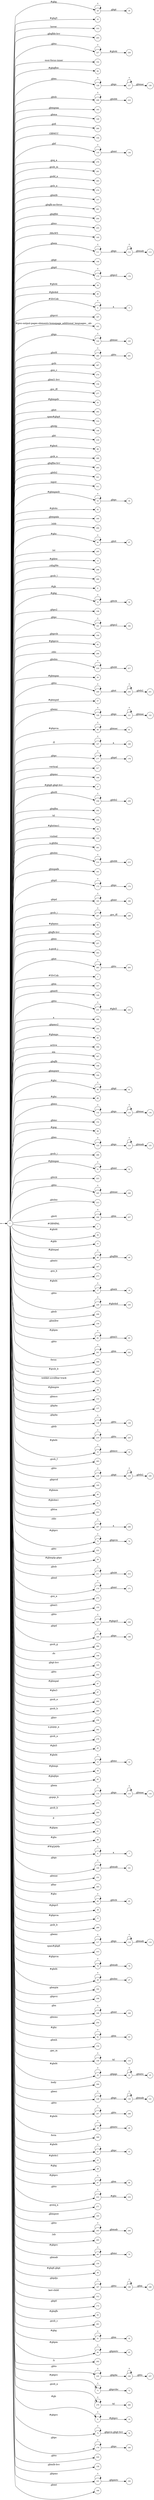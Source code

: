 digraph NFA {
  rankdir=LR;
  node [shape=circle, fontsize=10];
  __start [shape=point, label=""];
  __start -> 1;
  29 [label="29"];
  35 [label="35"];
  310 [label="310"];
  1 [label="1"];
  81 [label="81"];
  212 [label="212"];
  205 [label="205"];
  227 [label="227"];
  20 [label="20"];
  102 [label="102"];
  84 [label="84"];
  126 [label="126"];
  209 [label="209"];
  163 [label="163"];
  149 [label="149"];
  266 [label="266"];
  65 [label="65"];
  10 [label="10"];
  104 [label="104"];
  135 [label="135"];
  276 [label="276"];
  291 [label="291"];
  265 [label="265"];
  113 [label="113"];
  270 [label="270"];
  157 [label="157"];
  201 [label="201"];
  204 [label="204"];
  255 [label="255"];
  105 [label="105"];
  111 [label="111"];
  246 [label="246"];
  144 [label="144"];
  175 [label="175"];
  39 [label="39"];
  40 [label="40"];
  143 [label="143"];
  4 [label="4"];
  125 [label="125"];
  91 [label="91"];
  139 [label="139"];
  197 [label="197"];
  101 [label="101"];
  239 [label="239"];
  142 [label="142"];
  70 [label="70"];
  260 [label="260"];
  267 [label="267"];
  176 [label="176"];
  264 [label="264"];
  274 [label="274"];
  156 [label="156"];
  182 [label="182"];
  277 [label="277"];
  55 [label="55"];
  262 [label="262"];
  314 [label="314"];
  146 [label="146"];
  218 [label="218"];
  88 [label="88"];
  268 [label="268"];
  203 [label="203"];
  221 [label="221"];
  311 [label="311"];
  53 [label="53"];
  42 [label="42"];
  160 [label="160"];
  294 [label="294"];
  96 [label="96"];
  25 [label="25"];
  295 [label="295"];
  12 [label="12"];
  68 [label="68"];
  299 [label="299"];
  290 [label="290"];
  248 [label="248"];
  8 [label="8"];
  95 [label="95"];
  112 [label="112"];
  33 [label="33"];
  118 [label="118"];
  198 [label="198"];
  251 [label="251"];
  181 [label="181"];
  194 [label="194"];
  128 [label="128"];
  82 [label="82"];
  121 [label="121"];
  296 [label="296"];
  216 [label="216"];
  50 [label="50"];
  249 [label="249"];
  57 [label="57"];
  120 [label="120"];
  80 [label="80"];
  124 [label="124"];
  107 [label="107"];
  177 [label="177"];
  192 [label="192"];
  207 [label="207"];
  317 [label="317"];
  190 [label="190"];
  37 [label="37"];
  236 [label="236"];
  169 [label="169"];
  250 [label="250"];
  93 [label="93"];
  258 [label="258"];
  108 [label="108"];
  244 [label="244"];
  288 [label="288"];
  202 [label="202"];
  316 [label="316"];
  228 [label="228"];
  242 [label="242"];
  98 [label="98"];
  127 [label="127"];
  261 [label="261"];
  215 [label="215"];
  318 [label="318"];
  301 [label="301"];
  214 [label="214"];
  161 [label="161"];
  173 [label="173"];
  76 [label="76"];
  183 [label="183"];
  287 [label="287"];
  66 [label="66"];
  200 [label="200"];
  257 [label="257"];
  303 [label="303"];
  263 [label="263"];
  3 [label="3"];
  232 [label="232"];
  147 [label="147"];
  189 [label="189"];
  72 [label="72"];
  74 [label="74"];
  148 [label="148"];
  231 [label="231"];
  30 [label="30"];
  300 [label="300"];
  193 [label="193"];
  14 [label="14"];
  60 [label="60"];
  304 [label="304"];
  188 [label="188"];
  307 [label="307"];
  199 [label="199"];
  164 [label="164"];
  90 [label="90"];
  89 [label="89"];
  22 [label="22"];
  132 [label="132"];
  152 [label="152"];
  99 [label="99"];
  123 [label="123"];
  286 [label="286"];
  51 [label="51"];
  223 [label="223"];
  245 [label="245"];
  213 [label="213"];
  206 [label="206"];
  2 [label="2"];
  237 [label="237"];
  44 [label="44"];
  122 [label="122"];
  11 [label="11"];
  48 [label="48"];
  167 [label="167"];
  186 [label="186"];
  273 [label="273"];
  280 [label="280"];
  17 [label="17"];
  229 [label="229"];
  208 [label="208"];
  159 [label="159"];
  62 [label="62"];
  79 [label="79"];
  230 [label="230"];
  32 [label="32"];
  241 [label="241"];
  308 [label="308"];
  100 [label="100"];
  103 [label="103"];
  58 [label="58"];
  153 [label="153"];
  137 [label="137"];
  138 [label="138"];
  219 [label="219"];
  15 [label="15"];
  7 [label="7"];
  110 [label="110"];
  283 [label="283"];
  238 [label="238"];
  240 [label="240"];
  195 [label="195"];
  46 [label="46"];
  41 [label="41"];
  253 [label="253"];
  297 [label="297"];
  130 [label="130"];
  210 [label="210"];
  73 [label="73"];
  222 [label="222"];
  59 [label="59"];
  97 [label="97"];
  5 [label="5"];
  211 [label="211"];
  217 [label="217"];
  170 [label="170"];
  272 [label="272"];
  155 [label="155"];
  18 [label="18"];
  225 [label="225"];
  185 [label="185"];
  284 [label="284"];
  106 [label="106"];
  145 [label="145"];
  252 [label="252"];
  47 [label="47"];
  87 [label="87"];
  282 [label="282"];
  285 [label="285"];
  256 [label="256"];
  63 [label="63"];
  174 [label="174"];
  302 [label="302"];
  278 [label="278"];
  45 [label="45"];
  13 [label="13"];
  56 [label="56"];
  54 [label="54"];
  85 [label="85"];
  114 [label="114"];
  275 [label="275"];
  289 [label="289"];
  313 [label="313"];
  61 [label="61"];
  115 [label="115"];
  136 [label="136"];
  298 [label="298"];
  86 [label="86"];
  6 [label="6"];
  140 [label="140"];
  151 [label="151"];
  180 [label="180"];
  305 [label="305"];
  94 [label="94"];
  133 [label="133"];
  226 [label="226"];
  38 [label="38"];
  77 [label="77"];
  269 [label="269"];
  117 [label="117"];
  315 [label="315"];
  78 [label="78"];
  134 [label="134"];
  26 [label="26"];
  220 [label="220"];
  162 [label="162"];
  196 [label="196"];
  168 [label="168"];
  254 [label="254"];
  92 [label="92"];
  154 [label="154"];
  109 [label="109"];
  23 [label="23"];
  306 [label="306"];
  129 [label="129"];
  247 [label="247"];
  19 [label="19"];
  309 [label="309"];
  16 [label="16"];
  21 [label="21"];
  24 [label="24"];
  43 [label="43"];
  28 [label="28"];
  67 [label="67"];
  131 [label="131"];
  116 [label="116"];
  233 [label="233"];
  271 [label="271"];
  27 [label="27"];
  165 [label="165"];
  52 [label="52"];
  243 [label="243"];
  293 [label="293"];
  184 [label="184"];
  69 [label="69"];
  150 [label="150"];
  171 [label="171"];
  36 [label="36"];
  187 [label="187"];
  312 [label="312"];
  172 [label="172"];
  83 [label="83"];
  281 [label="281"];
  31 [label="31"];
  64 [label="64"];
  292 [label="292"];
  235 [label="235"];
  34 [label="34"];
  71 [label="71"];
  119 [label="119"];
  279 [label="279"];
  259 [label="259"];
  9 [label="9"];
  75 [label="75"];
  178 [label="178"];
  179 [label="179"];
  49 [label="49"];
  224 [label="224"];
  141 [label="141"];
  158 [label="158"];
  234 [label="234"];
  191 [label="191"];
  166 [label="166"];
  { node [shape=doublecircle]; 2 3 5 7 8 10 11 12 14 16 18 20 22 25 27 28 30 32 34 35 36 37 38 39 40 41 42 43 44 45 46 47 49 50 52 54 55 56 57 58 59 60 61 63 65 66 68 70 72 74 76 77 79 81 82 83 84 85 86 87 88 89 91 93 95 97 98 99 100 101 102 103 104 105 106 108 110 113 116 119 122 125 128 131 134 136 137 139 141 143 144 145 146 147 148 149 150 151 152 153 154 155 156 157 158 159 160 161 162 163 164 165 166 167 169 171 172 174 176 178 180 182 184 186 189 190 192 193 194 195 196 197 198 199 200 201 202 203 204 205 207 208 210 212 213 215 217 218 220 221 222 223 224 226 228 230 232 234 237 240 242 244 246 248 251 252 253 254 255 256 257 259 261 262 264 265 266 267 268 269 270 271 272 273 274 275 276 277 278 280 281 282 283 284 285 286 288 289 290 291 292 293 294 295 296 298 299 300 301 302 303 304 305 306 307 308 309 310 311 312 313 314 315 316 317 318 }
  1 -> 2 [label="#GBMPAL"];
  1 -> 3 [label="#SIvCob"];
  1 -> 4 [label="#SIvCob"];
  4 -> 4 [label="*"];
  4 -> 5 [label="a"];
  1 -> 6 [label="#WqQANb"];
  6 -> 6 [label="*"];
  6 -> 7 [label="a"];
  1 -> 8 [label="#gb"];
  1 -> 9 [label="#gb"];
  9 -> 9 [label="*"];
  9 -> 10 [label="#gbprc"];
  1 -> 11 [label="#gbb"];
  1 -> 12 [label="#gbbw"];
  1 -> 13 [label="#gbd4"];
  13 -> 13 [label="*"];
  13 -> 14 [label=".gbmc"];
  1 -> 15 [label="#gbd4"];
  15 -> 15 [label="*"];
  15 -> 16 [label=".gbmcc"];
  1 -> 17 [label="#gbd4"];
  17 -> 17 [label="*"];
  17 -> 18 [label=".gbmh"];
  1 -> 19 [label="#gbd4"];
  19 -> 19 [label="*"];
  19 -> 20 [label=".gbmtc"];
  1 -> 21 [label="#gbd4"];
  21 -> 21 [label="*"];
  21 -> 22 [label=".gbpc"];
  1 -> 23 [label="#gbd4"];
  23 -> 23 [label="*"];
  23 -> 24 [label=".gbpgs"];
  24 -> 24 [label="*"];
  24 -> 25 [label=".gbmtc"];
  1 -> 26 [label="#gbd4"];
  26 -> 26 [label="*"];
  26 -> 27 [label=".gbsbic"];
  1 -> 28 [label="#gbg"];
  1 -> 29 [label="#gbg"];
  29 -> 29 [label="*"];
  29 -> 30 [label=".gbgt"];
  1 -> 31 [label="#gbg"];
  31 -> 31 [label="*"];
  31 -> 32 [label=".gbm"];
  1 -> 33 [label="#gbg"];
  33 -> 33 [label="*"];
  33 -> 34 [label=".gbtcb"];
  1 -> 35 [label="#gbg5"];
  1 -> 36 [label="#gbg6.gbgt"];
  1 -> 37 [label="#gbg6.gbgt-hvr"];
  1 -> 38 [label="#gbgs5"];
  1 -> 39 [label="#gbi4i"];
  1 -> 40 [label="#gbi4id"];
  1 -> 41 [label="#gbi4m1"];
  1 -> 42 [label="#gbi4s"];
  1 -> 43 [label="#gbi4s1"];
  1 -> 44 [label="#gbi4t"];
  1 -> 45 [label="#gbi5"];
  1 -> 46 [label="#gbmm"];
  1 -> 47 [label="#gbmpal"];
  1 -> 48 [label="#gbmpal"];
  48 -> 48 [label="*"];
  48 -> 49 [label=".gbqfbb"];
  1 -> 50 [label="#gbmpas"];
  1 -> 51 [label="#gbmpas"];
  51 -> 51 [label="*"];
  51 -> 52 [label=".gbmt"];
  1 -> 53 [label="#gbmpasb"];
  53 -> 53 [label="*"];
  53 -> 54 [label=".gbps"];
  1 -> 55 [label="#gbmpdv"];
  1 -> 56 [label="#gbmpi"];
  1 -> 57 [label="#gbmpid"];
  1 -> 58 [label="#gbmpiw"];
  1 -> 59 [label="#gbmplp.gbps"];
  1 -> 60 [label="#gbmps"];
  1 -> 61 [label="#gbpm"];
  1 -> 62 [label="#gbpm"];
  62 -> 62 [label="*"];
  62 -> 63 [label=".gbml1"];
  1 -> 64 [label="#gbpm"];
  64 -> 64 [label="*"];
  64 -> 65 [label=".gbpmtc"];
  1 -> 66 [label="#gbpms"];
  1 -> 67 [label="#gbprc"];
  67 -> 67 [label="*"];
  67 -> 68 [label=".gbm"];
  1 -> 69 [label="#gbprc"];
  69 -> 69 [label="*"];
  69 -> 70 [label=".gbmc"];
  1 -> 71 [label="#gbprc"];
  71 -> 71 [label="*"];
  71 -> 72 [label=".gbprcbc"];
  1 -> 73 [label="#gbprc"];
  73 -> 73 [label="*"];
  73 -> 74 [label=".gbprcx"];
  1 -> 75 [label="#gbprc"];
  75 -> 75 [label="*"];
  75 -> 76 [label=".gbprcx.gbgt-hvr"];
  1 -> 77 [label="#gbprca"];
  1 -> 78 [label="#gbprca"];
  78 -> 78 [label="*"];
  78 -> 79 [label=".gbmab"];
  1 -> 80 [label="#gbprca"];
  80 -> 80 [label="*"];
  80 -> 81 [label=".gbmac"];
  1 -> 82 [label="#gbprcs"];
  1 -> 83 [label="#gbqfb"];
  1 -> 84 [label="#gbqfbw"];
  1 -> 85 [label="#gbqfqw"];
  1 -> 86 [label="#gbs"];
  1 -> 87 [label="#gbx3"];
  1 -> 88 [label="#gbx4"];
  1 -> 89 [label="#gbz"];
  1 -> 90 [label="#gbz"];
  90 -> 90 [label="*"];
  90 -> 91 [label=".gbgt"];
  1 -> 92 [label="#gbz"];
  92 -> 92 [label="*"];
  92 -> 93 [label=".gbm"];
  1 -> 94 [label="#gbz"];
  94 -> 94 [label="*"];
  94 -> 95 [label=".gbtcb"];
  1 -> 96 [label="#gbz"];
  96 -> 96 [label="*"];
  96 -> 97 [label=".gbzt"];
  1 -> 98 [label="#gbztms1"];
  1 -> 99 [label="#gog"];
  1 -> 100 [label="#gssb_b"];
  1 -> 101 [label="#gws-output-pages-elements-homepage_additional_languages__als"];
  1 -> 102 [label="-moz-focus-inner"];
  1 -> 103 [label="-webkit-scrollbar-track"];
  1 -> 104 [label=".GBMCC"];
  1 -> 105 [label=".H6sW5"];
  1 -> 106 [label=".ds"];
  1 -> 107 [label=".fl"];
  107 -> 107 [label="*"];
  107 -> 108 [label="a"];
  1 -> 109 [label=".gac_m"];
  109 -> 109 [label="*"];
  109 -> 110 [label="td"];
  1 -> 111 [label=".gbem"];
  111 -> 111 [label="*"];
  111 -> 112 [label=".gbgs"];
  112 -> 112 [label="*"];
  112 -> 113 [label=".gbmab"];
  1 -> 114 [label=".gbem"];
  114 -> 114 [label="*"];
  114 -> 115 [label=".gbgs"];
  115 -> 115 [label="*"];
  115 -> 116 [label=".gbmac"];
  1 -> 117 [label=".gbemi"];
  117 -> 117 [label="*"];
  117 -> 118 [label=".gbgs"];
  118 -> 118 [label="*"];
  118 -> 119 [label=".gbmab"];
  1 -> 120 [label=".gbemi"];
  120 -> 120 [label="*"];
  120 -> 121 [label=".gbgs"];
  121 -> 121 [label="*"];
  121 -> 122 [label=".gbmac"];
  1 -> 123 [label=".gbes"];
  123 -> 123 [label="*"];
  123 -> 124 [label=".gbgs"];
  124 -> 124 [label="*"];
  124 -> 125 [label=".gbmab"];
  1 -> 126 [label=".gbes"];
  126 -> 126 [label="*"];
  126 -> 127 [label=".gbgs"];
  127 -> 127 [label="*"];
  127 -> 128 [label=".gbmac"];
  1 -> 129 [label=".gbesi"];
  129 -> 129 [label="*"];
  129 -> 130 [label=".gbgs"];
  130 -> 130 [label="*"];
  130 -> 131 [label=".gbmab"];
  1 -> 132 [label=".gbesi"];
  132 -> 132 [label="*"];
  132 -> 133 [label=".gbgs"];
  133 -> 133 [label="*"];
  133 -> 134 [label=".gbmac"];
  1 -> 135 [label=".gbf"];
  135 -> 135 [label="*"];
  135 -> 136 [label=".gbmt"];
  1 -> 137 [label=".gbg4a"];
  1 -> 138 [label=".gbg4a"];
  138 -> 138 [label="*"];
  138 -> 139 [label=".gbts"];
  1 -> 140 [label=".gbgs"];
  140 -> 140 [label="*"];
  140 -> 141 [label=".gbmab"];
  1 -> 142 [label=".gbgs"];
  142 -> 142 [label="*"];
  142 -> 143 [label=".gbmac"];
  1 -> 144 [label=".gbgt"];
  1 -> 145 [label=".gbgt-hvr"];
  1 -> 146 [label=".gbi4p"];
  1 -> 147 [label=".gbm"];
  1 -> 148 [label=".gbm0l"];
  1 -> 149 [label=".gbma"];
  1 -> 150 [label=".gbmab"];
  1 -> 151 [label=".gbmac"];
  1 -> 152 [label=".gbmc"];
  1 -> 153 [label=".gbmcc"];
  1 -> 154 [label=".gbmh"];
  1 -> 155 [label=".gbml1"];
  1 -> 156 [label=".gbml1-hvr"];
  1 -> 157 [label=".gbmlb"];
  1 -> 158 [label=".gbmlb-hvr"];
  1 -> 159 [label=".gbmlbw"];
  1 -> 160 [label=".gbmpala"];
  1 -> 161 [label=".gbmpalb"];
  1 -> 162 [label=".gbmpia"];
  1 -> 163 [label=".gbmpiaa"];
  1 -> 164 [label=".gbmpiaw"];
  1 -> 165 [label=".gbmpnw"];
  1 -> 166 [label=".gbmt"];
  1 -> 167 [label=".gbmtc"];
  1 -> 168 [label=".gbn"];
  168 -> 168 [label="*"];
  168 -> 169 [label=".gbmt"];
  1 -> 170 [label=".gbnd"];
  170 -> 170 [label="*"];
  170 -> 171 [label=".gbmt"];
  1 -> 172 [label=".gbp0"];
  1 -> 173 [label=".gbp0"];
  173 -> 173 [label="*"];
  173 -> 174 [label=".gbps"];
  1 -> 175 [label=".gbp0"];
  175 -> 175 [label="*"];
  175 -> 176 [label=".gbps2"];
  1 -> 177 [label=".gbpc"];
  177 -> 177 [label="*"];
  177 -> 178 [label=".gbpd"];
  1 -> 179 [label=".gbpc"];
  179 -> 179 [label="*"];
  179 -> 180 [label=".gbps"];
  1 -> 181 [label=".gbpc"];
  181 -> 181 [label="*"];
  181 -> 182 [label=".gbps2"];
  1 -> 183 [label=".gbpd"];
  183 -> 183 [label="*"];
  183 -> 184 [label=".gbmt"];
  1 -> 185 [label=".gbpd"];
  185 -> 185 [label="*"];
  185 -> 186 [label=".gbps"];
  1 -> 187 [label=".gbpdjs"];
  187 -> 187 [label="*"];
  187 -> 188 [label=".gbto"];
  188 -> 188 [label="*"];
  188 -> 189 [label=".gbm"];
  1 -> 190 [label=".gbpmc"];
  1 -> 191 [label=".gbpmc"];
  191 -> 191 [label="*"];
  191 -> 192 [label=".gbpmtc"];
  1 -> 193 [label=".gbpms2"];
  1 -> 194 [label=".gbprcb"];
  1 -> 195 [label=".gbprcd"];
  1 -> 196 [label=".gbprci"];
  1 -> 197 [label=".gbprct"];
  1 -> 198 [label=".gbps2"];
  1 -> 199 [label=".gbqfb"];
  1 -> 200 [label=".gbqfb-hvr"];
  1 -> 201 [label=".gbqfb-no-focus"];
  1 -> 202 [label=".gbqfba"];
  1 -> 203 [label=".gbqfba-hvr"];
  1 -> 204 [label=".gbqfbb"];
  1 -> 205 [label=".gbqfbb-hvr"];
  1 -> 206 [label=".gbrtl"];
  206 -> 206 [label="*"];
  206 -> 207 [label=".gbm"];
  1 -> 208 [label=".gbsb"];
  1 -> 209 [label=".gbsb"];
  209 -> 209 [label="*"];
  209 -> 210 [label=".gbsbb"];
  1 -> 211 [label=".gbsb"];
  211 -> 211 [label="*"];
  211 -> 212 [label=".gbsbt"];
  1 -> 213 [label=".gbsbic"];
  1 -> 214 [label=".gbsbis"];
  214 -> 214 [label="*"];
  214 -> 215 [label=".gbsbb"];
  1 -> 216 [label=".gbsbis"];
  216 -> 216 [label="*"];
  216 -> 217 [label=".gbsbt"];
  1 -> 218 [label=".gbt"];
  1 -> 219 [label=".gbtb"];
  219 -> 219 [label="*"];
  219 -> 220 [label=".gbts"];
  1 -> 221 [label=".gbtb2"];
  1 -> 222 [label=".gbtc"];
  1 -> 223 [label=".gbtcb"];
  1 -> 224 [label=".gbto"];
  1 -> 225 [label=".gbto"];
  225 -> 225 [label="*"];
  225 -> 226 [label="#gbgs5"];
  1 -> 227 [label=".gbto"];
  227 -> 227 [label="*"];
  227 -> 228 [label="#gbi4i"];
  1 -> 229 [label=".gbto"];
  229 -> 229 [label="*"];
  229 -> 230 [label="#gbi4id"];
  1 -> 231 [label=".gbto"];
  231 -> 231 [label="*"];
  231 -> 232 [label="#gbi5"];
  1 -> 233 [label=".gbto"];
  233 -> 233 [label="*"];
  233 -> 234 [label="#gbs"];
  1 -> 235 [label=".gbto"];
  235 -> 235 [label="*"];
  235 -> 236 [label=".gbg4a"];
  236 -> 236 [label="*"];
  236 -> 237 [label=".gbts"];
  1 -> 238 [label=".gbto"];
  238 -> 238 [label="*"];
  238 -> 239 [label=".gbgt"];
  239 -> 239 [label="*"];
  239 -> 240 [label=".gbtb2"];
  1 -> 241 [label=".gbto"];
  241 -> 241 [label="*"];
  241 -> 242 [label=".gbm"];
  1 -> 243 [label=".gbto"];
  243 -> 243 [label="*"];
  243 -> 244 [label=".gbmab"];
  1 -> 245 [label=".gbto"];
  245 -> 245 [label="*"];
  245 -> 246 [label=".gbmac"];
  1 -> 247 [label=".gbto"];
  247 -> 247 [label="*"];
  247 -> 248 [label=".gbts"];
  1 -> 249 [label=".gbto"];
  249 -> 249 [label="*"];
  249 -> 250 [label=".gbzt"];
  250 -> 250 [label="*"];
  250 -> 251 [label=".gbtb2"];
  1 -> 252 [label=".gbts"];
  1 -> 253 [label=".gbtsa"];
  1 -> 254 [label=".gbxms"];
  1 -> 255 [label=".gbxo"];
  1 -> 256 [label=".gbxv"];
  1 -> 257 [label=".gbxx"];
  1 -> 258 [label=".gbz0l"];
  258 -> 258 [label="*"];
  258 -> 259 [label=".gbtb2"];
  1 -> 260 [label=".gbz0l"];
  260 -> 260 [label="*"];
  260 -> 261 [label=".gbts"];
  1 -> 262 [label=".gbzt"];
  1 -> 263 [label=".gbzt"];
  263 -> 263 [label="*"];
  263 -> 264 [label=".gbts"];
  1 -> 265 [label=".gsdd_a"];
  1 -> 266 [label=".gsfi"];
  1 -> 267 [label=".gsfs"];
  1 -> 268 [label=".gsib_a"];
  1 -> 269 [label=".gsib_b"];
  1 -> 270 [label=".gsls_a"];
  1 -> 271 [label=".gsmq_a"];
  1 -> 272 [label=".gsn_a"];
  1 -> 273 [label=".gsn_b"];
  1 -> 274 [label=".gsn_c"];
  1 -> 275 [label=".gspqs_b"];
  1 -> 276 [label=".gsq_a"];
  1 -> 277 [label=".gss_ifl"];
  1 -> 278 [label=".gssb_a"];
  1 -> 279 [label=".gssb_a"];
  279 -> 279 [label="*"];
  279 -> 280 [label="td"];
  1 -> 281 [label=".gssb_c"];
  1 -> 282 [label=".gssb_e"];
  1 -> 283 [label=".gssb_f"];
  1 -> 284 [label=".gssb_g"];
  1 -> 285 [label=".gssb_h"];
  1 -> 286 [label=".gssb_i"];
  1 -> 287 [label=".gssb_i"];
  287 -> 287 [label="*"];
  287 -> 288 [label=".gss_ifl"];
  1 -> 289 [label=".gssb_k"];
  1 -> 290 [label=".gssb_l"];
  1 -> 291 [label=".gssb_m"];
  1 -> 292 [label=".h"];
  1 -> 293 [label=".lsb"];
  1 -> 294 [label=".lsbb"];
  1 -> 295 [label=".lst"];
  1 -> 296 [label=".sblc"];
  1 -> 297 [label=".sblc"];
  297 -> 297 [label="*"];
  297 -> 298 [label="a"];
  1 -> 299 [label=".z4hgWe"];
  1 -> 300 [label="a"];
  1 -> 301 [label="a.gbiba"];
  1 -> 302 [label="a.gspqs_a"];
  1 -> 303 [label="a.gssb_j"];
  1 -> 304 [label="active"];
  1 -> 305 [label="after"];
  1 -> 306 [label="body"];
  1 -> 307 [label="em"];
  1 -> 308 [label="focus"];
  1 -> 309 [label="form"];
  1 -> 310 [label="hover"];
  1 -> 311 [label="input"];
  1 -> 312 [label="last-child"];
  1 -> 313 [label="p"];
  1 -> 314 [label="span#gbg4"];
  1 -> 315 [label="span#gbg6"];
  1 -> 316 [label="td"];
  1 -> 317 [label="vertical"];
  1 -> 318 [label="visited"];
}
